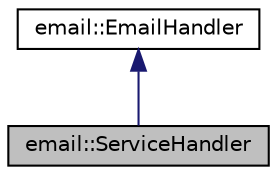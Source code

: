 digraph "email::ServiceHandler"
{
 // LATEX_PDF_SIZE
  edge [fontname="Helvetica",fontsize="10",labelfontname="Helvetica",labelfontsize="10"];
  node [fontname="Helvetica",fontsize="10",shape=record];
  Node1 [label="email::ServiceHandler",height=0.2,width=0.4,color="black", fillcolor="grey75", style="filled", fontcolor="black",tooltip="Email handler for service servers."];
  Node2 -> Node1 [dir="back",color="midnightblue",fontsize="10",style="solid",fontname="Helvetica"];
  Node2 [label="email::EmailHandler",height=0.2,width=0.4,color="black", fillcolor="white", style="filled",URL="$classemail_1_1EmailHandler.html",tooltip="Generic email handler."];
}
